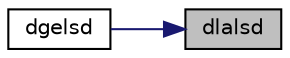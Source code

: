 digraph "dlalsd"
{
 // LATEX_PDF_SIZE
  edge [fontname="Helvetica",fontsize="10",labelfontname="Helvetica",labelfontsize="10"];
  node [fontname="Helvetica",fontsize="10",shape=record];
  rankdir="RL";
  Node1 [label="dlalsd",height=0.2,width=0.4,color="black", fillcolor="grey75", style="filled", fontcolor="black",tooltip="DLALSD uses the singular value decomposition of A to solve the least squares problem."];
  Node1 -> Node2 [dir="back",color="midnightblue",fontsize="10",style="solid",fontname="Helvetica"];
  Node2 [label="dgelsd",height=0.2,width=0.4,color="black", fillcolor="white", style="filled",URL="$dgelsd_8f.html#a94bd4a63a6dacf523e25ff617719f752",tooltip="DGELSD computes the minimum-norm solution to a linear least squares problem for GE matrices"];
}
